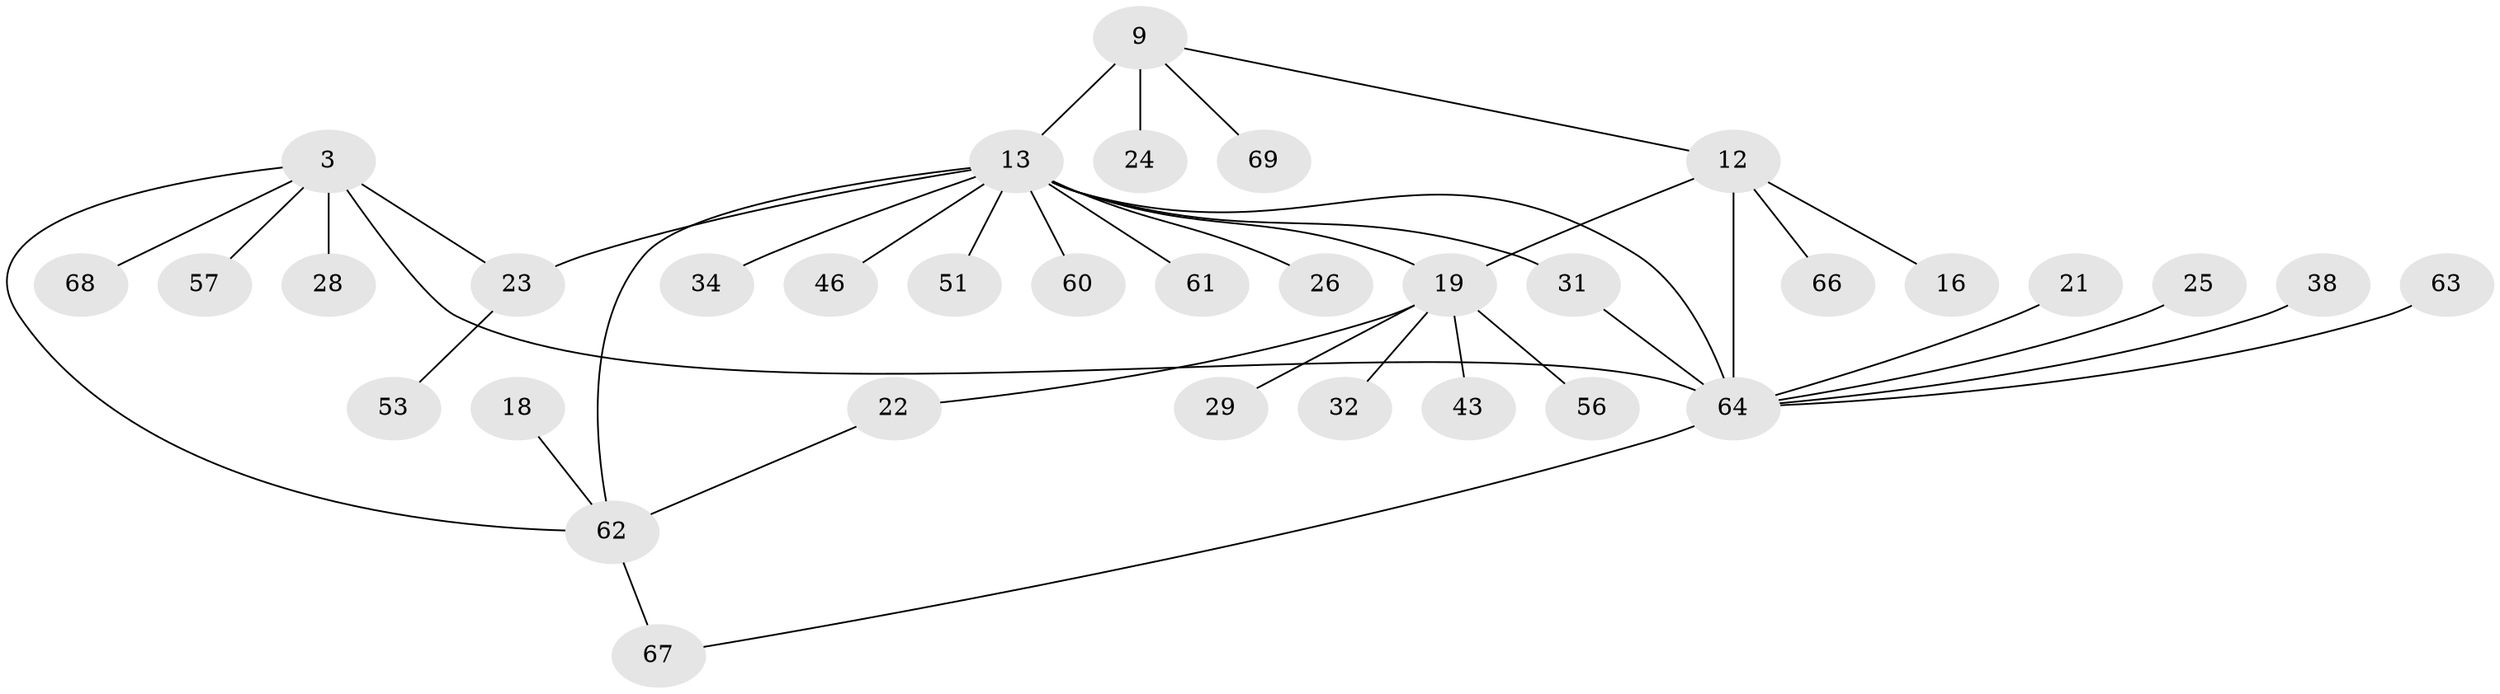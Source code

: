 // original degree distribution, {4: 0.057971014492753624, 6: 0.057971014492753624, 5: 0.057971014492753624, 2: 0.2463768115942029, 7: 0.043478260869565216, 13: 0.014492753623188406, 3: 0.07246376811594203, 9: 0.014492753623188406, 1: 0.43478260869565216}
// Generated by graph-tools (version 1.1) at 2025/58/03/04/25 21:58:10]
// undirected, 34 vertices, 40 edges
graph export_dot {
graph [start="1"]
  node [color=gray90,style=filled];
  3 [super="+1"];
  9 [super="+7"];
  12;
  13 [super="+6+8"];
  16;
  18;
  19 [super="+15"];
  21;
  22;
  23 [super="+2"];
  24;
  25;
  26;
  28;
  29;
  31 [super="+27"];
  32;
  34;
  38;
  43 [super="+30"];
  46 [super="+40"];
  51;
  53;
  56;
  57;
  60 [super="+33"];
  61;
  62 [super="+52+55+5+41"];
  63 [super="+37"];
  64 [super="+20+11"];
  66 [super="+49"];
  67 [super="+65"];
  68 [super="+44"];
  69 [super="+36"];
  3 -- 28;
  3 -- 57;
  3 -- 23 [weight=2];
  3 -- 64;
  3 -- 68;
  3 -- 62;
  9 -- 24;
  9 -- 12;
  9 -- 69;
  9 -- 13 [weight=2];
  12 -- 16;
  12 -- 19;
  12 -- 64 [weight=2];
  12 -- 66;
  13 -- 26 [weight=2];
  13 -- 34;
  13 -- 19 [weight=4];
  13 -- 51;
  13 -- 23 [weight=3];
  13 -- 61;
  13 -- 31 [weight=2];
  13 -- 64;
  13 -- 60;
  13 -- 62 [weight=6];
  13 -- 46;
  18 -- 62;
  19 -- 22;
  19 -- 29;
  19 -- 32;
  19 -- 56;
  19 -- 43;
  21 -- 64;
  22 -- 62;
  23 -- 53;
  25 -- 64;
  31 -- 64 [weight=2];
  38 -- 64;
  62 -- 67;
  63 -- 64;
  64 -- 67;
}
